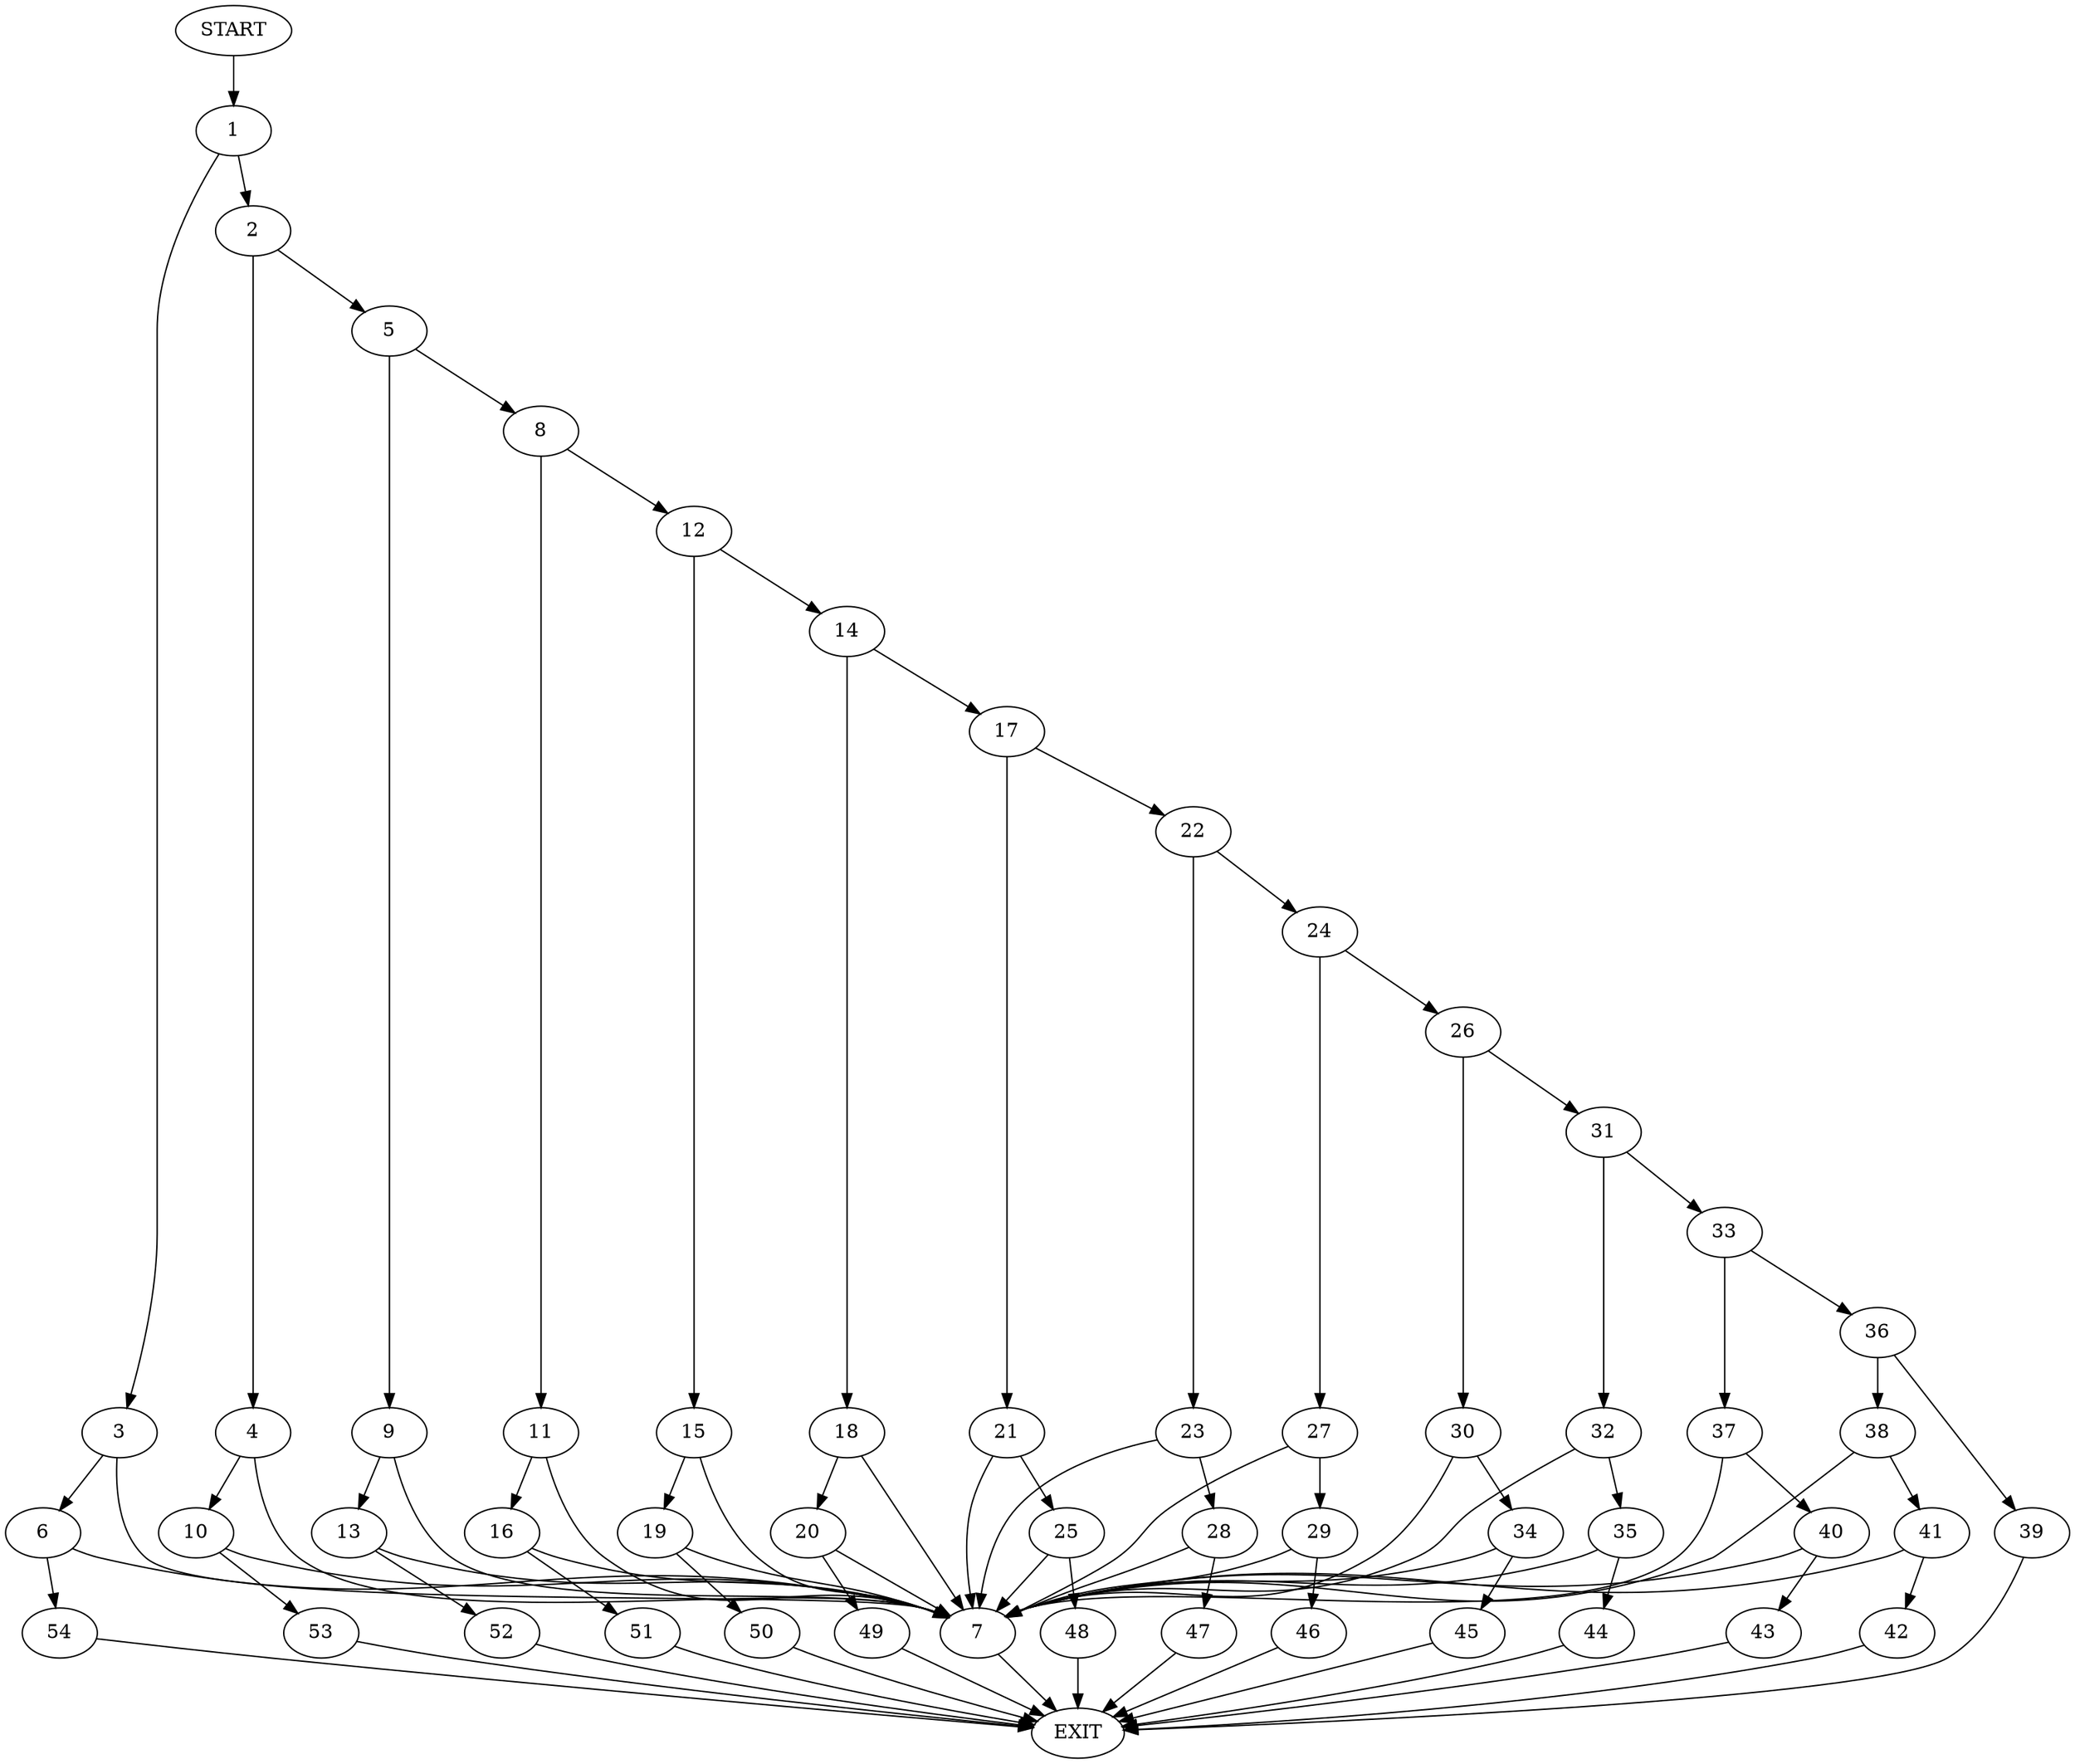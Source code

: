 digraph {
0 [label="START"]
55 [label="EXIT"]
0 -> 1
1 -> 2
1 -> 3
2 -> 4
2 -> 5
3 -> 6
3 -> 7
5 -> 8
5 -> 9
4 -> 10
4 -> 7
8 -> 11
8 -> 12
9 -> 13
9 -> 7
12 -> 14
12 -> 15
11 -> 16
11 -> 7
14 -> 17
14 -> 18
15 -> 19
15 -> 7
18 -> 20
18 -> 7
17 -> 21
17 -> 22
22 -> 23
22 -> 24
21 -> 25
21 -> 7
24 -> 26
24 -> 27
23 -> 28
23 -> 7
27 -> 29
27 -> 7
26 -> 30
26 -> 31
31 -> 32
31 -> 33
30 -> 34
30 -> 7
32 -> 35
32 -> 7
33 -> 36
33 -> 37
36 -> 38
36 -> 39
37 -> 40
37 -> 7
39 -> 55
38 -> 41
38 -> 7
41 -> 42
41 -> 7
7 -> 55
42 -> 55
40 -> 43
40 -> 7
43 -> 55
35 -> 44
35 -> 7
44 -> 55
34 -> 45
34 -> 7
45 -> 55
29 -> 46
29 -> 7
46 -> 55
28 -> 47
28 -> 7
47 -> 55
25 -> 48
25 -> 7
48 -> 55
20 -> 49
20 -> 7
49 -> 55
19 -> 50
19 -> 7
50 -> 55
16 -> 51
16 -> 7
51 -> 55
13 -> 52
13 -> 7
52 -> 55
10 -> 53
10 -> 7
53 -> 55
6 -> 54
6 -> 7
54 -> 55
}
